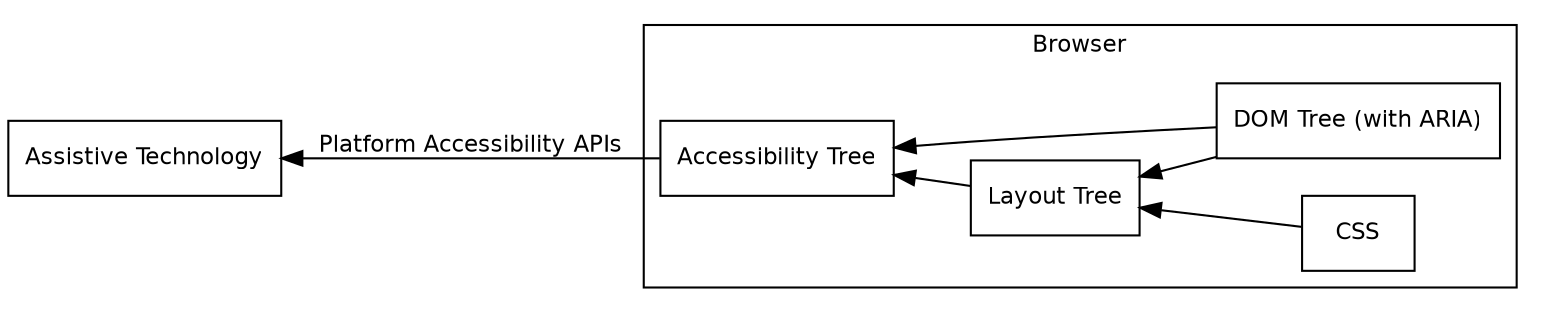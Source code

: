 digraph graphname {
    graph [fontname = "helvetica", fontsize=11];
    node [shape="box", fontname = "helvetica", fontsize=11];
    edge [fontname = "helvetica", fontsize=11];
    rankdir="RL";

    subgraph cluster_browser {
        label = "Browser";
	dom_tree [label="DOM Tree (with ARIA)"];
	dom_tree -> ax_tree;
	dom_tree -> layout_tree;
	css [label="CSS"];
	css -> layout_tree;
	layout_tree [label="Layout Tree"];
	layout_tree -> ax_tree;
	ax_tree [label="Accessibility Tree"];
    }

    ax_tree -> at [label="Platform Accessibility APIs"];
    at [label="Assistive Technology"];
}
